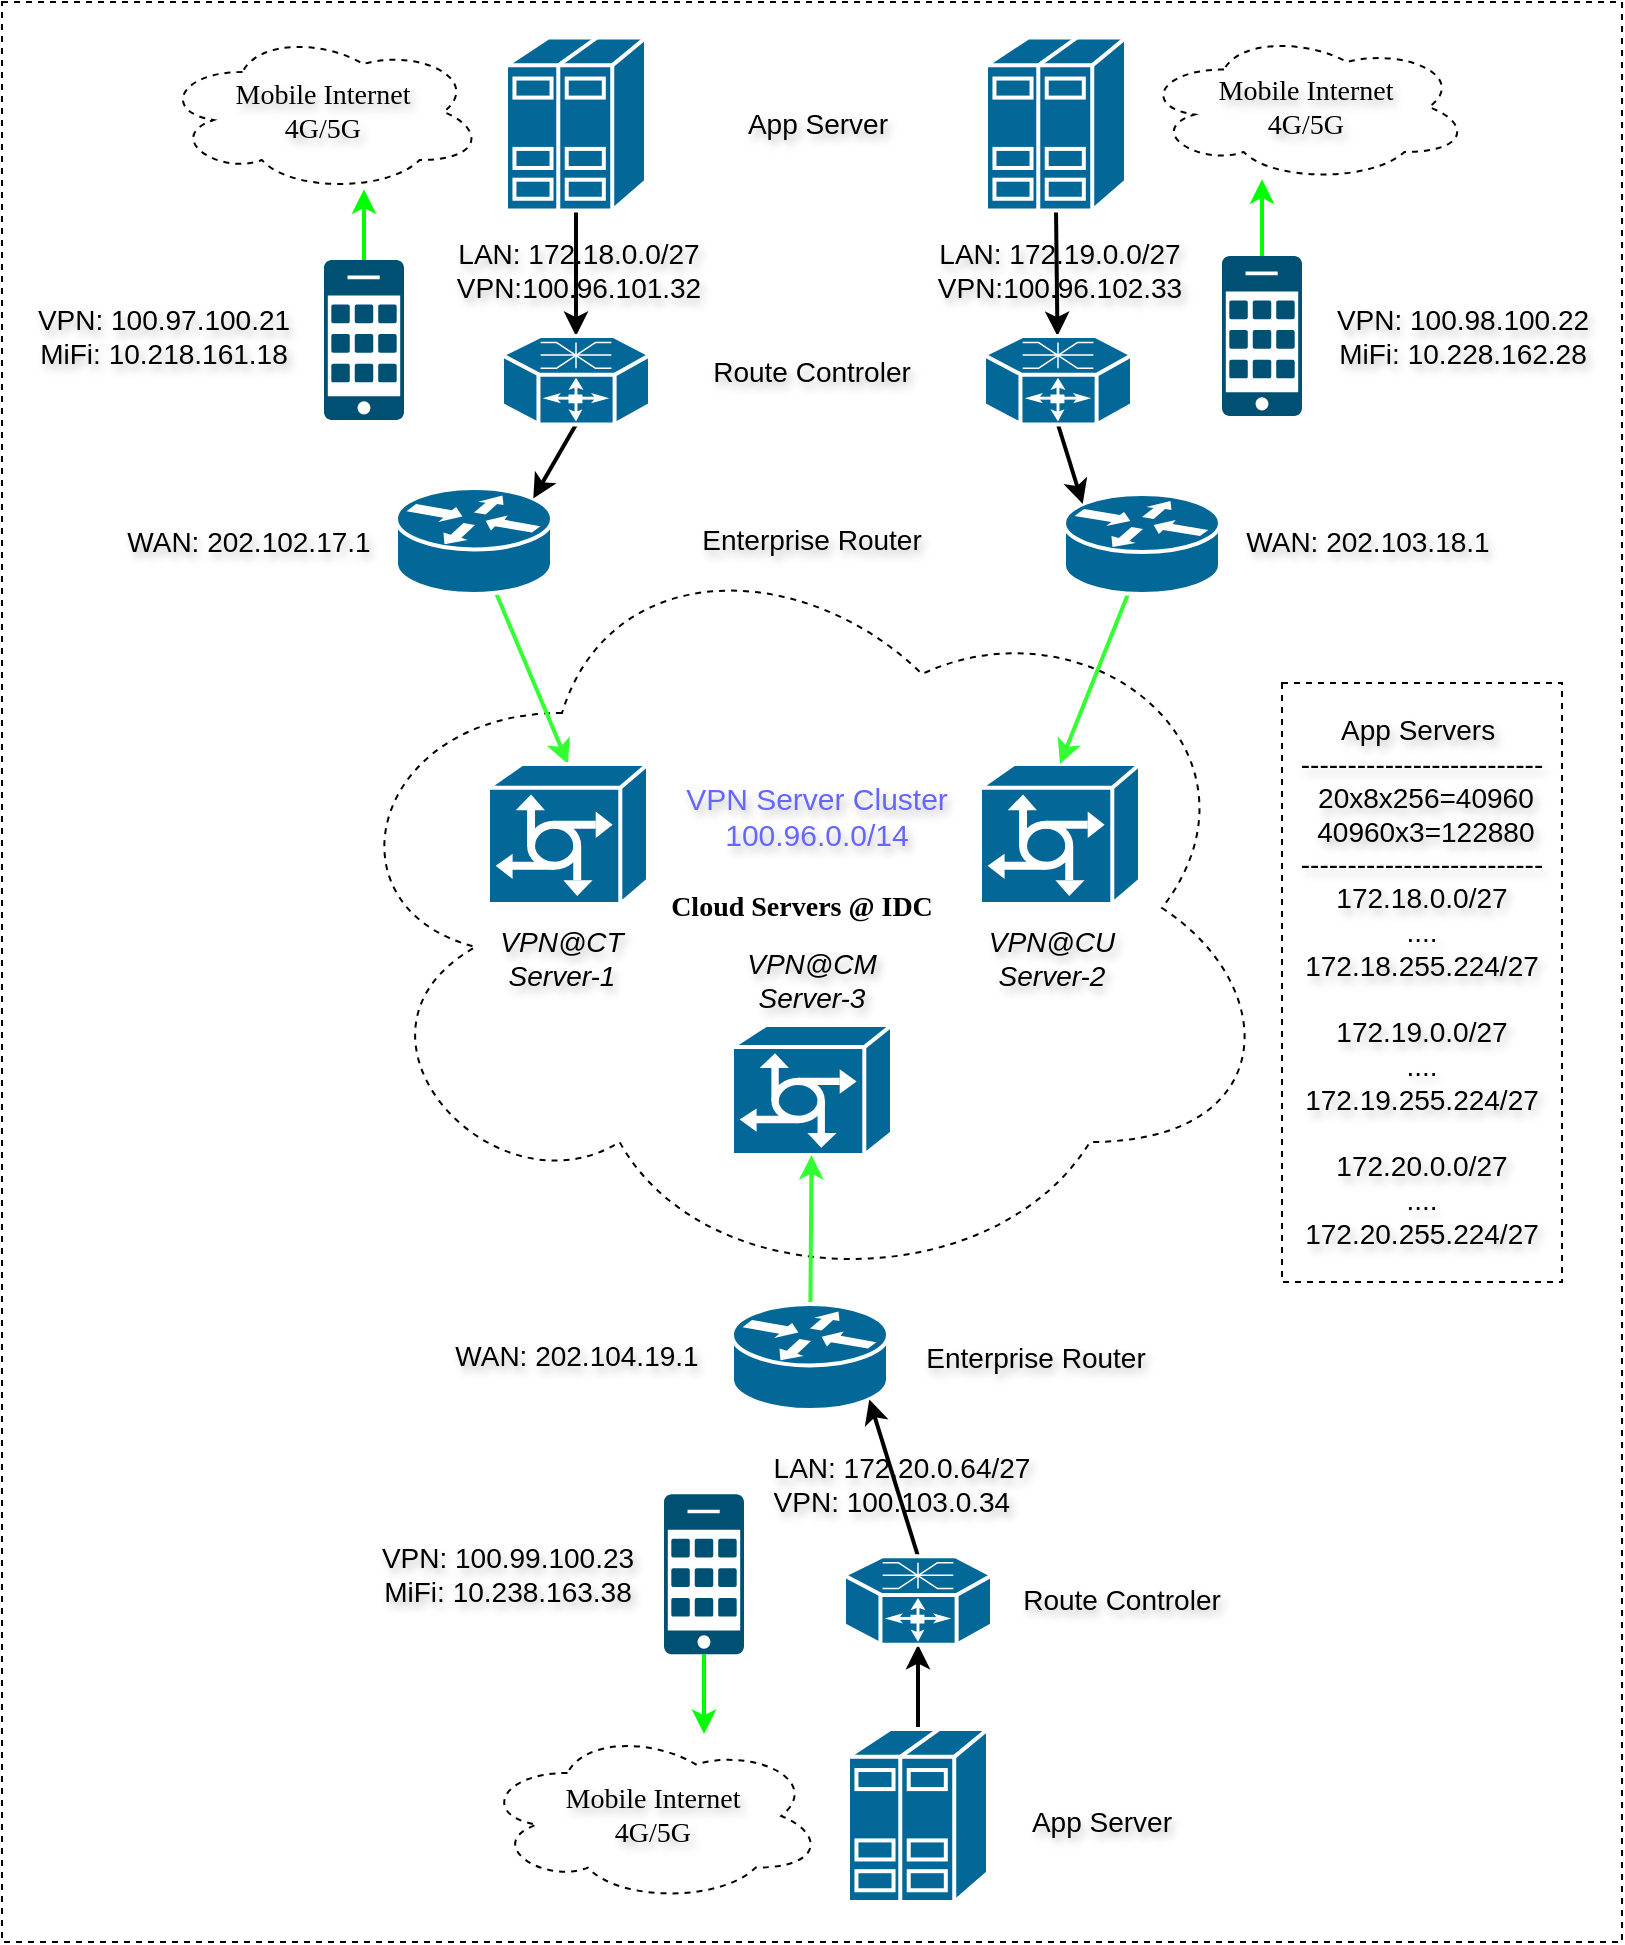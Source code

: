 <mxfile version="24.2.2" type="github">
  <diagram name="Page-1" id="c37626ed-c26b-45fb-9056-f9ebc6bb27b6">
    <mxGraphModel dx="1008" dy="626" grid="1" gridSize="10" guides="1" tooltips="1" connect="1" arrows="1" fold="1" page="1" pageScale="1" pageWidth="1100" pageHeight="850" background="none" math="0" shadow="0">
      <root>
        <mxCell id="0" />
        <mxCell id="1" parent="0" />
        <mxCell id="S_sPbkYQBEdyX1OrUYLS-71" value="" style="whiteSpace=wrap;html=1;fontColor=#0000FF;dashed=1;strokeWidth=1;" parent="1" vertex="1">
          <mxGeometry x="510" width="810" height="970" as="geometry" />
        </mxCell>
        <mxCell id="1c7a67bf8fd3230f-14" value="&lt;font color=&quot;#000000&quot; style=&quot;font-size: 14px;&quot;&gt;&lt;b style=&quot;&quot;&gt;Cloud Servers @ IDC&lt;/b&gt;&lt;/font&gt;" style="ellipse;shape=cloud;whiteSpace=wrap;html=1;rounded=0;shadow=0;comic=0;strokeWidth=1;fontFamily=Verdana;fontSize=12;fontColor=#9933FF;dashed=1;" parent="1" vertex="1">
          <mxGeometry x="670" y="258" width="480" height="390" as="geometry" />
        </mxCell>
        <mxCell id="1c7a67bf8fd3230f-15" value="&lt;font style=&quot;font-size: 14px;&quot;&gt;Mobile Internet&lt;br&gt;4G/5G&lt;br&gt;&lt;/font&gt;" style="ellipse;shape=cloud;whiteSpace=wrap;html=1;rounded=0;shadow=0;comic=0;strokeWidth=1;fontFamily=Verdana;fontSize=12;dashed=1;textShadow=1;" parent="1" vertex="1">
          <mxGeometry x="590" y="15" width="161" height="80" as="geometry" />
        </mxCell>
        <mxCell id="S_sPbkYQBEdyX1OrUYLS-35" value="" style="edgeStyle=none;rounded=0;orthogonalLoop=1;jettySize=auto;html=1;entryX=0.5;entryY=0;entryDx=0;entryDy=0;entryPerimeter=0;exitX=0.628;exitY=0.943;exitDx=0;exitDy=0;exitPerimeter=0;strokeColor=#33FF33;strokeWidth=2;" parent="1" source="1c7a67bf8fd3230f-46" target="S_sPbkYQBEdyX1OrUYLS-4" edge="1">
          <mxGeometry relative="1" as="geometry">
            <mxPoint x="767.725" y="335.0" as="sourcePoint" />
            <mxPoint x="798" y="326" as="targetPoint" />
          </mxGeometry>
        </mxCell>
        <mxCell id="1c7a67bf8fd3230f-46" value="" style="shape=mxgraph.cisco.routers.router;html=1;dashed=0;fillColor=#036897;strokeColor=#ffffff;strokeWidth=2;verticalLabelPosition=bottom;verticalAlign=top;rounded=0;shadow=0;comic=0;fontFamily=Verdana;fontSize=12;" parent="1" vertex="1">
          <mxGeometry x="707" y="243" width="78" height="53" as="geometry" />
        </mxCell>
        <mxCell id="uUEsW44nPsR5bQiczD3k-1" value="" style="edgeStyle=orthogonalEdgeStyle;rounded=0;orthogonalLoop=1;jettySize=auto;html=1;strokeColor=#00FF00;strokeWidth=2;" parent="1" source="S_sPbkYQBEdyX1OrUYLS-1" target="1c7a67bf8fd3230f-15" edge="1">
          <mxGeometry relative="1" as="geometry">
            <Array as="points">
              <mxPoint x="691" y="110" />
              <mxPoint x="691" y="110" />
            </Array>
          </mxGeometry>
        </mxCell>
        <mxCell id="S_sPbkYQBEdyX1OrUYLS-1" value="" style="sketch=0;points=[[0.015,0.015,0],[0.985,0.015,0],[0.985,0.985,0],[0.015,0.985,0],[0.25,0,0],[0.5,0,0],[0.75,0,0],[1,0.25,0],[1,0.5,0],[1,0.75,0],[0.75,1,0],[0.5,1,0],[0.25,1,0],[0,0.75,0],[0,0.5,0],[0,0.25,0]];verticalLabelPosition=bottom;html=1;verticalAlign=top;aspect=fixed;align=center;pointerEvents=1;shape=mxgraph.cisco19.cell_phone;fillColor=#005073;strokeColor=none;" parent="1" vertex="1">
          <mxGeometry x="671" y="129" width="40" height="80" as="geometry" />
        </mxCell>
        <mxCell id="S_sPbkYQBEdyX1OrUYLS-4" value="" style="shape=mxgraph.cisco.servers.communications_server;sketch=0;html=1;pointerEvents=1;dashed=0;fillColor=#036897;strokeColor=#ffffff;strokeWidth=2;verticalLabelPosition=bottom;verticalAlign=top;align=center;outlineConnect=0;" parent="1" vertex="1">
          <mxGeometry x="753" y="381" width="80" height="70" as="geometry" />
        </mxCell>
        <mxCell id="S_sPbkYQBEdyX1OrUYLS-48" style="edgeStyle=none;rounded=0;orthogonalLoop=1;jettySize=auto;html=1;exitX=0.5;exitY=1;exitDx=0;exitDy=0;exitPerimeter=0;strokeWidth=2;" parent="1" source="S_sPbkYQBEdyX1OrUYLS-5" target="S_sPbkYQBEdyX1OrUYLS-47" edge="1">
          <mxGeometry relative="1" as="geometry" />
        </mxCell>
        <mxCell id="S_sPbkYQBEdyX1OrUYLS-5" value="" style="shape=mxgraph.cisco.servers.standard_host;sketch=0;html=1;pointerEvents=1;dashed=0;fillColor=#036897;strokeColor=#ffffff;strokeWidth=2;verticalLabelPosition=bottom;verticalAlign=top;align=center;outlineConnect=0;" parent="1" vertex="1">
          <mxGeometry x="762" y="17.75" width="70" height="86.5" as="geometry" />
        </mxCell>
        <mxCell id="S_sPbkYQBEdyX1OrUYLS-8" style="edgeStyle=none;rounded=0;orthogonalLoop=1;jettySize=auto;html=1;entryX=0.88;entryY=0.1;entryDx=0;entryDy=0;entryPerimeter=0;exitX=0.5;exitY=1;exitDx=0;exitDy=0;exitPerimeter=0;strokeWidth=2;" parent="1" source="S_sPbkYQBEdyX1OrUYLS-47" target="1c7a67bf8fd3230f-46" edge="1">
          <mxGeometry relative="1" as="geometry">
            <mxPoint x="800" y="220" as="sourcePoint" />
          </mxGeometry>
        </mxCell>
        <mxCell id="S_sPbkYQBEdyX1OrUYLS-10" value="" style="shape=mxgraph.cisco.servers.communications_server;sketch=0;html=1;pointerEvents=1;dashed=0;fillColor=#036897;strokeColor=#ffffff;strokeWidth=2;verticalLabelPosition=bottom;verticalAlign=top;align=center;outlineConnect=0;" parent="1" vertex="1">
          <mxGeometry x="999" y="381" width="80" height="70" as="geometry" />
        </mxCell>
        <mxCell id="S_sPbkYQBEdyX1OrUYLS-11" value="" style="shape=mxgraph.cisco.servers.communications_server;sketch=0;html=1;pointerEvents=1;dashed=0;fillColor=#036897;strokeColor=#ffffff;strokeWidth=2;verticalLabelPosition=bottom;verticalAlign=top;align=center;outlineConnect=0;" parent="1" vertex="1">
          <mxGeometry x="875" y="511.5" width="80" height="65" as="geometry" />
        </mxCell>
        <mxCell id="S_sPbkYQBEdyX1OrUYLS-12" value="&lt;font style=&quot;font-size: 14px;&quot;&gt;&lt;i style=&quot;&quot;&gt;VPN@CT Server-1&lt;/i&gt;&lt;/font&gt;" style="text;strokeColor=none;align=center;fillColor=#FFFFFF;html=1;verticalAlign=middle;whiteSpace=wrap;rounded=0;fontColor=#000000;textShadow=1;" parent="1" vertex="1">
          <mxGeometry x="760" y="463" width="60" height="30" as="geometry" />
        </mxCell>
        <mxCell id="S_sPbkYQBEdyX1OrUYLS-13" value="&lt;font style=&quot;font-size: 14px;&quot;&gt;&lt;i&gt;VPN@CM Server-3&lt;/i&gt;&lt;/font&gt;" style="text;strokeColor=none;align=center;fillColor=#FFFFFF;html=1;verticalAlign=middle;whiteSpace=wrap;rounded=0;fontColor=#000000;textShadow=1;" parent="1" vertex="1">
          <mxGeometry x="885" y="474" width="60" height="30" as="geometry" />
        </mxCell>
        <mxCell id="S_sPbkYQBEdyX1OrUYLS-14" value="&lt;font style=&quot;font-size: 14px;&quot;&gt;&lt;i style=&quot;&quot;&gt;VPN@CU Server-2&lt;/i&gt;&lt;/font&gt;" style="text;strokeColor=none;align=center;fillColor=#FFFFFF;html=1;verticalAlign=middle;whiteSpace=wrap;rounded=0;fontColor=#000000;textShadow=1;" parent="1" vertex="1">
          <mxGeometry x="1005" y="463" width="60" height="30" as="geometry" />
        </mxCell>
        <mxCell id="S_sPbkYQBEdyX1OrUYLS-17" value="&lt;font style=&quot;font-size: 14px;&quot;&gt;Mobile Internet&lt;br&gt;4G/5G&lt;br&gt;&lt;/font&gt;" style="ellipse;shape=cloud;whiteSpace=wrap;html=1;rounded=0;shadow=0;comic=0;strokeWidth=1;fontFamily=Verdana;fontSize=12;dashed=1;textShadow=1;" parent="1" vertex="1">
          <mxGeometry x="1080" y="15" width="164" height="75" as="geometry" />
        </mxCell>
        <mxCell id="S_sPbkYQBEdyX1OrUYLS-58" value="" style="edgeStyle=none;rounded=0;orthogonalLoop=1;jettySize=auto;html=1;entryX=0.5;entryY=0;entryDx=0;entryDy=0;entryPerimeter=0;exitX=0.416;exitY=0.977;exitDx=0;exitDy=0;exitPerimeter=0;strokeColor=#33FF33;strokeWidth=2;" parent="1" source="S_sPbkYQBEdyX1OrUYLS-18" target="S_sPbkYQBEdyX1OrUYLS-10" edge="1">
          <mxGeometry relative="1" as="geometry">
            <mxPoint x="1110" y="332" as="sourcePoint" />
            <Array as="points" />
          </mxGeometry>
        </mxCell>
        <mxCell id="S_sPbkYQBEdyX1OrUYLS-18" value="" style="shape=mxgraph.cisco.routers.router;html=1;dashed=0;fillColor=#036897;strokeColor=#ffffff;strokeWidth=2;verticalLabelPosition=bottom;verticalAlign=top;rounded=0;shadow=0;comic=0;fontFamily=Verdana;fontSize=12;" parent="1" vertex="1">
          <mxGeometry x="1041" y="246" width="78" height="50" as="geometry" />
        </mxCell>
        <mxCell id="uUEsW44nPsR5bQiczD3k-3" value="" style="edgeStyle=orthogonalEdgeStyle;rounded=0;orthogonalLoop=1;jettySize=auto;html=1;strokeColor=#00FF00;strokeWidth=2;" parent="1" source="S_sPbkYQBEdyX1OrUYLS-19" target="S_sPbkYQBEdyX1OrUYLS-17" edge="1">
          <mxGeometry relative="1" as="geometry">
            <Array as="points">
              <mxPoint x="1140" y="110" />
              <mxPoint x="1140" y="110" />
            </Array>
          </mxGeometry>
        </mxCell>
        <mxCell id="S_sPbkYQBEdyX1OrUYLS-19" value="" style="sketch=0;points=[[0.015,0.015,0],[0.985,0.015,0],[0.985,0.985,0],[0.015,0.985,0],[0.25,0,0],[0.5,0,0],[0.75,0,0],[1,0.25,0],[1,0.5,0],[1,0.75,0],[0.75,1,0],[0.5,1,0],[0.25,1,0],[0,0.75,0],[0,0.5,0],[0,0.25,0]];verticalLabelPosition=bottom;html=1;verticalAlign=top;aspect=fixed;align=center;pointerEvents=1;shape=mxgraph.cisco19.cell_phone;fillColor=#005073;strokeColor=none;" parent="1" vertex="1">
          <mxGeometry x="1120" y="127" width="40" height="80" as="geometry" />
        </mxCell>
        <mxCell id="S_sPbkYQBEdyX1OrUYLS-51" style="edgeStyle=none;rounded=0;orthogonalLoop=1;jettySize=auto;html=1;exitX=0.5;exitY=1;exitDx=0;exitDy=0;exitPerimeter=0;strokeWidth=2;" parent="1" source="S_sPbkYQBEdyX1OrUYLS-20" target="S_sPbkYQBEdyX1OrUYLS-50" edge="1">
          <mxGeometry relative="1" as="geometry">
            <mxPoint x="1030" y="120" as="sourcePoint" />
          </mxGeometry>
        </mxCell>
        <mxCell id="S_sPbkYQBEdyX1OrUYLS-20" value="" style="shape=mxgraph.cisco.servers.standard_host;sketch=0;html=1;pointerEvents=1;dashed=0;fillColor=#036897;strokeColor=#ffffff;strokeWidth=2;verticalLabelPosition=bottom;verticalAlign=top;align=center;outlineConnect=0;" parent="1" vertex="1">
          <mxGeometry x="1002" y="17.75" width="70" height="86.5" as="geometry" />
        </mxCell>
        <mxCell id="S_sPbkYQBEdyX1OrUYLS-22" style="edgeStyle=none;rounded=0;orthogonalLoop=1;jettySize=auto;html=1;entryX=0.12;entryY=0.1;entryDx=0;entryDy=0;entryPerimeter=0;exitX=0.5;exitY=1;exitDx=0;exitDy=0;exitPerimeter=0;strokeWidth=2;" parent="1" source="S_sPbkYQBEdyX1OrUYLS-50" target="S_sPbkYQBEdyX1OrUYLS-18" edge="1">
          <mxGeometry relative="1" as="geometry">
            <mxPoint x="1080" y="210" as="sourcePoint" />
          </mxGeometry>
        </mxCell>
        <mxCell id="S_sPbkYQBEdyX1OrUYLS-25" value="&lt;font style=&quot;font-size: 14px;&quot;&gt;Mobile Internet&lt;br&gt;4G/5G&lt;br&gt;&lt;/font&gt;" style="ellipse;shape=cloud;whiteSpace=wrap;html=1;rounded=0;shadow=0;comic=0;strokeWidth=1;fontFamily=Verdana;fontSize=12;dashed=1;textShadow=1;" parent="1" vertex="1">
          <mxGeometry x="750" y="864" width="171" height="86" as="geometry" />
        </mxCell>
        <mxCell id="S_sPbkYQBEdyX1OrUYLS-56" value="" style="edgeStyle=none;rounded=0;orthogonalLoop=1;jettySize=auto;html=1;strokeColor=#33FF33;strokeWidth=2;" parent="1" source="S_sPbkYQBEdyX1OrUYLS-26" target="S_sPbkYQBEdyX1OrUYLS-11" edge="1">
          <mxGeometry relative="1" as="geometry" />
        </mxCell>
        <mxCell id="S_sPbkYQBEdyX1OrUYLS-26" value="" style="shape=mxgraph.cisco.routers.router;html=1;dashed=0;fillColor=#036897;strokeColor=#ffffff;strokeWidth=2;verticalLabelPosition=bottom;verticalAlign=top;rounded=0;shadow=0;comic=0;fontFamily=Verdana;fontSize=12;" parent="1" vertex="1">
          <mxGeometry x="875" y="651" width="78" height="53" as="geometry" />
        </mxCell>
        <mxCell id="lTLkrNrxmfe3faQr7Q29-3" value="" style="edgeStyle=orthogonalEdgeStyle;rounded=0;orthogonalLoop=1;jettySize=auto;html=1;strokeWidth=2;strokeColor=#00FF00;" parent="1" source="S_sPbkYQBEdyX1OrUYLS-27" target="S_sPbkYQBEdyX1OrUYLS-25" edge="1">
          <mxGeometry relative="1" as="geometry">
            <Array as="points">
              <mxPoint x="861" y="874" />
              <mxPoint x="861" y="874" />
            </Array>
          </mxGeometry>
        </mxCell>
        <mxCell id="S_sPbkYQBEdyX1OrUYLS-27" value="" style="sketch=0;points=[[0.015,0.015,0],[0.985,0.015,0],[0.985,0.985,0],[0.015,0.985,0],[0.25,0,0],[0.5,0,0],[0.75,0,0],[1,0.25,0],[1,0.5,0],[1,0.75,0],[0.75,1,0],[0.5,1,0],[0.25,1,0],[0,0.75,0],[0,0.5,0],[0,0.25,0]];verticalLabelPosition=bottom;html=1;verticalAlign=top;aspect=fixed;align=center;pointerEvents=1;shape=mxgraph.cisco19.cell_phone;fillColor=#005073;strokeColor=none;" parent="1" vertex="1">
          <mxGeometry x="841" y="746.12" width="40" height="80" as="geometry" />
        </mxCell>
        <mxCell id="S_sPbkYQBEdyX1OrUYLS-61" value="" style="edgeStyle=none;rounded=0;orthogonalLoop=1;jettySize=auto;html=1;strokeWidth=2;" parent="1" source="S_sPbkYQBEdyX1OrUYLS-28" target="S_sPbkYQBEdyX1OrUYLS-59" edge="1">
          <mxGeometry relative="1" as="geometry" />
        </mxCell>
        <mxCell id="S_sPbkYQBEdyX1OrUYLS-28" value="" style="shape=mxgraph.cisco.servers.standard_host;sketch=0;html=1;pointerEvents=1;dashed=0;fillColor=#036897;strokeColor=#ffffff;strokeWidth=2;verticalLabelPosition=bottom;verticalAlign=top;align=center;outlineConnect=0;" parent="1" vertex="1">
          <mxGeometry x="933" y="863.5" width="70" height="86.5" as="geometry" />
        </mxCell>
        <mxCell id="S_sPbkYQBEdyX1OrUYLS-30" style="edgeStyle=none;rounded=0;orthogonalLoop=1;jettySize=auto;html=1;exitX=0.5;exitY=0;exitDx=0;exitDy=0;exitPerimeter=0;entryX=0.88;entryY=0.9;entryDx=0;entryDy=0;entryPerimeter=0;strokeWidth=2;" parent="1" source="S_sPbkYQBEdyX1OrUYLS-59" target="S_sPbkYQBEdyX1OrUYLS-26" edge="1">
          <mxGeometry relative="1" as="geometry">
            <mxPoint x="962.5" y="763.17" as="sourcePoint" />
            <mxPoint x="958" y="710" as="targetPoint" />
          </mxGeometry>
        </mxCell>
        <mxCell id="S_sPbkYQBEdyX1OrUYLS-36" value="&lt;font style=&quot;font-size: 14px;&quot;&gt;App Server&lt;/font&gt;" style="text;strokeColor=none;align=center;fillColor=#FFFFFF;html=1;verticalAlign=middle;whiteSpace=wrap;rounded=0;textShadow=1;" parent="1" vertex="1">
          <mxGeometry x="867.5" y="46" width="100" height="30" as="geometry" />
        </mxCell>
        <mxCell id="S_sPbkYQBEdyX1OrUYLS-37" value="&lt;font style=&quot;font-size: 14px;&quot;&gt;Enterprise Router&lt;/font&gt;" style="text;strokeColor=none;align=center;fillColor=#FFFFFF;html=1;verticalAlign=middle;whiteSpace=wrap;rounded=0;textShadow=1;" parent="1" vertex="1">
          <mxGeometry x="855" y="255.13" width="120" height="26.75" as="geometry" />
        </mxCell>
        <mxCell id="S_sPbkYQBEdyX1OrUYLS-38" value="&lt;font style=&quot;font-size: 14px;&quot;&gt;WAN: 202.102.17.1&lt;/font&gt;" style="text;strokeColor=none;align=center;fillColor=none;html=1;verticalAlign=middle;whiteSpace=wrap;rounded=0;textShadow=1;" parent="1" vertex="1">
          <mxGeometry x="566" y="256.75" width="135" height="26.5" as="geometry" />
        </mxCell>
        <mxCell id="S_sPbkYQBEdyX1OrUYLS-39" value="&lt;font style=&quot;font-size: 14px;&quot;&gt;WAN: 202.103.18.1&lt;/font&gt;" style="text;strokeColor=none;align=center;fillColor=none;html=1;verticalAlign=middle;whiteSpace=wrap;rounded=0;textShadow=1;" parent="1" vertex="1">
          <mxGeometry x="1128" y="255.13" width="130" height="28.75" as="geometry" />
        </mxCell>
        <mxCell id="S_sPbkYQBEdyX1OrUYLS-40" value="&lt;font style=&quot;font-size: 14px;&quot;&gt;WAN: 202.104.19.1&lt;/font&gt;" style="text;strokeColor=none;align=center;fillColor=none;html=1;verticalAlign=middle;whiteSpace=wrap;rounded=0;textShadow=1;" parent="1" vertex="1">
          <mxGeometry x="729.5" y="661" width="135" height="31" as="geometry" />
        </mxCell>
        <mxCell id="S_sPbkYQBEdyX1OrUYLS-41" value="&lt;font style=&quot;font-size: 14px;&quot;&gt;VPN: 100.97.100.21&lt;br&gt;MiFi:&amp;nbsp;10.218.161.18&lt;br&gt;&lt;/font&gt;" style="text;strokeColor=none;align=center;fillColor=none;html=1;verticalAlign=middle;whiteSpace=wrap;rounded=0;textShadow=1;" parent="1" vertex="1">
          <mxGeometry x="520" y="142" width="142" height="50" as="geometry" />
        </mxCell>
        <mxCell id="S_sPbkYQBEdyX1OrUYLS-42" value="&lt;font style=&quot;font-size: 14px;&quot;&gt;VPN: 100.98.100.22&lt;br&gt;MiFi:&amp;nbsp;10.228.162.28&lt;br&gt;&lt;/font&gt;" style="text;strokeColor=none;align=center;fillColor=none;html=1;verticalAlign=middle;whiteSpace=wrap;rounded=0;textShadow=1;" parent="1" vertex="1">
          <mxGeometry x="1167" y="142" width="147" height="50" as="geometry" />
        </mxCell>
        <mxCell id="S_sPbkYQBEdyX1OrUYLS-43" value="&lt;font style=&quot;font-size: 14px;&quot;&gt;VPN: 100.99.100.23&lt;br&gt;MiFi: 10.238.163.38&lt;br&gt;&lt;/font&gt;" style="text;strokeColor=none;align=center;fillColor=none;html=1;verticalAlign=middle;whiteSpace=wrap;rounded=0;textShadow=1;" parent="1" vertex="1">
          <mxGeometry x="691" y="760.68" width="144" height="50.87" as="geometry" />
        </mxCell>
        <mxCell id="S_sPbkYQBEdyX1OrUYLS-44" value="&lt;font color=&quot;#6666ff&quot; style=&quot;font-size: 15px;&quot;&gt;VPN Server Cluster&lt;br&gt;100.96.0.0/14&lt;/font&gt;" style="text;align=center;html=1;verticalAlign=middle;whiteSpace=wrap;rounded=0;fontColor=#EA6B66;labelBorderColor=none;textShadow=1;" parent="1" vertex="1">
          <mxGeometry x="839" y="381" width="157" height="51" as="geometry" />
        </mxCell>
        <mxCell id="S_sPbkYQBEdyX1OrUYLS-47" value="" style="shape=mxgraph.cisco.routers.optical_services_router;sketch=0;html=1;pointerEvents=1;dashed=0;fillColor=#036897;strokeColor=#ffffff;strokeWidth=2;verticalLabelPosition=bottom;verticalAlign=top;align=center;outlineConnect=0;" parent="1" vertex="1">
          <mxGeometry x="760" y="167" width="74" height="44.25" as="geometry" />
        </mxCell>
        <mxCell id="S_sPbkYQBEdyX1OrUYLS-49" value="&lt;div&gt;&lt;span style=&quot;font-size: 14px;&quot;&gt;Route&lt;/span&gt;&lt;span style=&quot;font-size: 14px; background-color: initial;&quot;&gt;&amp;nbsp;Controler&lt;/span&gt;&lt;/div&gt;" style="text;strokeColor=#FFFFFF;align=center;fillColor=#FFFFFF;html=1;verticalAlign=middle;whiteSpace=wrap;rounded=0;fontColor=#000000;textShadow=1;" parent="1" vertex="1">
          <mxGeometry x="860" y="170" width="110" height="30" as="geometry" />
        </mxCell>
        <mxCell id="S_sPbkYQBEdyX1OrUYLS-50" value="" style="shape=mxgraph.cisco.routers.optical_services_router;sketch=0;html=1;pointerEvents=1;dashed=0;fillColor=#036897;strokeColor=#ffffff;strokeWidth=2;verticalLabelPosition=bottom;verticalAlign=top;align=center;outlineConnect=0;" parent="1" vertex="1">
          <mxGeometry x="1001" y="167" width="74" height="44.25" as="geometry" />
        </mxCell>
        <mxCell id="S_sPbkYQBEdyX1OrUYLS-59" value="" style="shape=mxgraph.cisco.routers.optical_services_router;sketch=0;html=1;pointerEvents=1;dashed=0;fillColor=#036897;strokeColor=#ffffff;strokeWidth=2;verticalLabelPosition=bottom;verticalAlign=top;align=center;outlineConnect=0;" parent="1" vertex="1">
          <mxGeometry x="931" y="777.12" width="74" height="44.25" as="geometry" />
        </mxCell>
        <mxCell id="S_sPbkYQBEdyX1OrUYLS-62" value="&lt;font style=&quot;font-size: 14px;&quot;&gt;Enterprise Router&lt;br&gt;&lt;/font&gt;" style="text;strokeColor=none;align=center;fillColor=#FFFFFF;html=1;verticalAlign=middle;whiteSpace=wrap;rounded=0;textShadow=1;" parent="1" vertex="1">
          <mxGeometry x="962" y="664" width="130" height="28" as="geometry" />
        </mxCell>
        <mxCell id="S_sPbkYQBEdyX1OrUYLS-63" value="&lt;span style=&quot;font-size: 14px; background-color: initial;&quot;&gt;Route Controler&lt;/span&gt;" style="text;strokeColor=none;align=center;fillColor=#FFFFFF;html=1;verticalAlign=middle;whiteSpace=wrap;rounded=0;fontColor=#000000;textShadow=1;" parent="1" vertex="1">
          <mxGeometry x="1010" y="784.24" width="120" height="30" as="geometry" />
        </mxCell>
        <mxCell id="S_sPbkYQBEdyX1OrUYLS-70" value="&lt;font style=&quot;font-size: 14px;&quot;&gt;App Server&lt;/font&gt;" style="text;strokeColor=none;align=center;fillColor=#FFFFFF;html=1;verticalAlign=middle;whiteSpace=wrap;rounded=0;textShadow=1;" parent="1" vertex="1">
          <mxGeometry x="1010" y="895" width="100" height="30" as="geometry" />
        </mxCell>
        <mxCell id="BhsjlZcyAO2B7j5m1ibD-3" value="&lt;div style=&quot;font-size: 14px;&quot;&gt;&lt;font style=&quot;font-size: 14px;&quot;&gt;&lt;span style=&quot;background-color: initial;&quot;&gt;App Servers&amp;nbsp;&lt;/span&gt;&lt;br&gt;&lt;/font&gt;&lt;/div&gt;&lt;div style=&quot;font-size: 14px;&quot;&gt;&lt;font style=&quot;font-size: 14px;&quot;&gt;--------------------------&lt;/font&gt;&lt;/div&gt;&lt;div style=&quot;font-size: 14px;&quot;&gt;&lt;font style=&quot;font-size: 14px;&quot;&gt;&amp;nbsp;20x8x256=40960&lt;/font&gt;&lt;/div&gt;&lt;div style=&quot;font-size: 14px;&quot;&gt;&lt;font style=&quot;font-size: 14px;&quot;&gt;&amp;nbsp; 40960x3=12288&lt;/font&gt;&lt;span style=&quot;background-color: initial;&quot;&gt;0&amp;nbsp;&lt;/span&gt;&lt;/div&gt;&lt;div style=&quot;font-size: 14px;&quot;&gt;&lt;span style=&quot;background-color: initial;&quot;&gt;&lt;font style=&quot;font-size: 14px;&quot;&gt;--------------------------&lt;/font&gt;&lt;/span&gt;&lt;/div&gt;&lt;div style=&quot;font-size: 14px;&quot;&gt;&lt;span style=&quot;background-color: initial;&quot;&gt;&lt;font style=&quot;font-size: 14px;&quot;&gt;172.18.0.0/27&lt;/font&gt;&lt;/span&gt;&lt;/div&gt;&lt;div style=&quot;font-size: 14px;&quot;&gt;&lt;span style=&quot;background-color: initial;&quot;&gt;&lt;font style=&quot;font-size: 14px;&quot;&gt;....&lt;/font&gt;&lt;/span&gt;&lt;/div&gt;&lt;div style=&quot;font-size: 14px;&quot;&gt;&lt;span style=&quot;background-color: initial;&quot;&gt;&lt;font style=&quot;font-size: 14px;&quot;&gt;172.18.255.224/27&lt;/font&gt;&lt;/span&gt;&lt;/div&gt;&lt;div style=&quot;font-size: 14px;&quot;&gt;&lt;span style=&quot;background-color: initial;&quot;&gt;&lt;font style=&quot;font-size: 14px;&quot;&gt;&lt;br&gt;&lt;/font&gt;&lt;/span&gt;&lt;/div&gt;&lt;div style=&quot;font-size: 14px;&quot;&gt;&lt;span style=&quot;background-color: initial;&quot;&gt;&lt;font style=&quot;font-size: 14px;&quot;&gt;172.19.0.0/27&lt;/font&gt;&lt;/span&gt;&lt;/div&gt;&lt;div style=&quot;font-size: 14px;&quot;&gt;&lt;span style=&quot;background-color: initial;&quot;&gt;&lt;font style=&quot;font-size: 14px;&quot;&gt;....&lt;/font&gt;&lt;/span&gt;&lt;/div&gt;&lt;div style=&quot;font-size: 14px;&quot;&gt;&lt;span style=&quot;background-color: initial;&quot;&gt;&lt;font style=&quot;font-size: 14px;&quot;&gt;172.19.255.224/27&lt;/font&gt;&lt;/span&gt;&lt;/div&gt;&lt;div style=&quot;font-size: 14px;&quot;&gt;&lt;span style=&quot;background-color: initial;&quot;&gt;&lt;font style=&quot;font-size: 14px;&quot;&gt;&lt;br&gt;&lt;/font&gt;&lt;/span&gt;&lt;/div&gt;&lt;div style=&quot;font-size: 14px;&quot;&gt;&lt;font style=&quot;font-size: 14px;&quot;&gt;172.20.0.0/27&lt;/font&gt;&lt;/div&gt;&lt;div style=&quot;font-size: 14px;&quot;&gt;&lt;font style=&quot;font-size: 14px;&quot;&gt;....&lt;/font&gt;&lt;/div&gt;&lt;div style=&quot;font-size: 14px;&quot;&gt;&lt;font style=&quot;font-size: 14px;&quot;&gt;172.20.255.224/27&lt;/font&gt;&lt;/div&gt;" style="whiteSpace=wrap;html=1;strokeColor=#000000;dashed=1;strokeWidth=1;textShadow=1;" parent="1" vertex="1">
          <mxGeometry x="1150" y="340.5" width="140" height="299.5" as="geometry" />
        </mxCell>
        <mxCell id="MLh4NYylDnHvYKi1dnqq-3" style="edgeStyle=orthogonalEdgeStyle;rounded=0;orthogonalLoop=1;jettySize=auto;html=1;exitX=0.5;exitY=1;exitDx=0;exitDy=0;" parent="1" source="S_sPbkYQBEdyX1OrUYLS-37" target="S_sPbkYQBEdyX1OrUYLS-37" edge="1">
          <mxGeometry relative="1" as="geometry" />
        </mxCell>
        <mxCell id="S_sPbkYQBEdyX1OrUYLS-72" value="&lt;font style=&quot;font-size: 14px;&quot;&gt;LAN: 172.18.0.0/27&lt;br&gt;&lt;div style=&quot;text-align: left;&quot;&gt;&lt;span style=&quot;background-color: initial;&quot;&gt;VPN:100.96.101.32&lt;/span&gt;&lt;/div&gt;&lt;/font&gt;" style="text;strokeColor=none;align=center;fillColor=none;html=1;verticalAlign=middle;whiteSpace=wrap;rounded=0;textShadow=1;" parent="1" vertex="1">
          <mxGeometry x="735.5" y="119" width="125" height="30" as="geometry" />
        </mxCell>
        <mxCell id="S_sPbkYQBEdyX1OrUYLS-73" value="&lt;font style=&quot;font-size: 14px;&quot;&gt;LAN: 172.19.0.0/27&lt;br&gt;&lt;div style=&quot;text-align: left;&quot;&gt;&lt;span style=&quot;background-color: initial;&quot;&gt;VPN:100.96.102.33&lt;/span&gt;&lt;/div&gt;&lt;/font&gt;" style="text;strokeColor=none;align=center;fillColor=none;html=1;verticalAlign=middle;whiteSpace=wrap;rounded=0;textShadow=1;" parent="1" vertex="1">
          <mxGeometry x="969" y="119" width="140" height="30" as="geometry" />
        </mxCell>
        <mxCell id="S_sPbkYQBEdyX1OrUYLS-74" value="&lt;font style=&quot;font-size: 14px;&quot;&gt;LAN: 172.20.0.64/27&lt;br&gt;&lt;div style=&quot;text-align: left;&quot;&gt;&lt;span style=&quot;background-color: initial;&quot;&gt;VPN: 100.103.0.34&lt;/span&gt;&lt;/div&gt;&lt;/font&gt;" style="text;strokeColor=none;align=center;fillColor=none;html=1;verticalAlign=middle;whiteSpace=wrap;rounded=0;textShadow=1;" parent="1" vertex="1">
          <mxGeometry x="890" y="726" width="140" height="30" as="geometry" />
        </mxCell>
      </root>
    </mxGraphModel>
  </diagram>
</mxfile>
